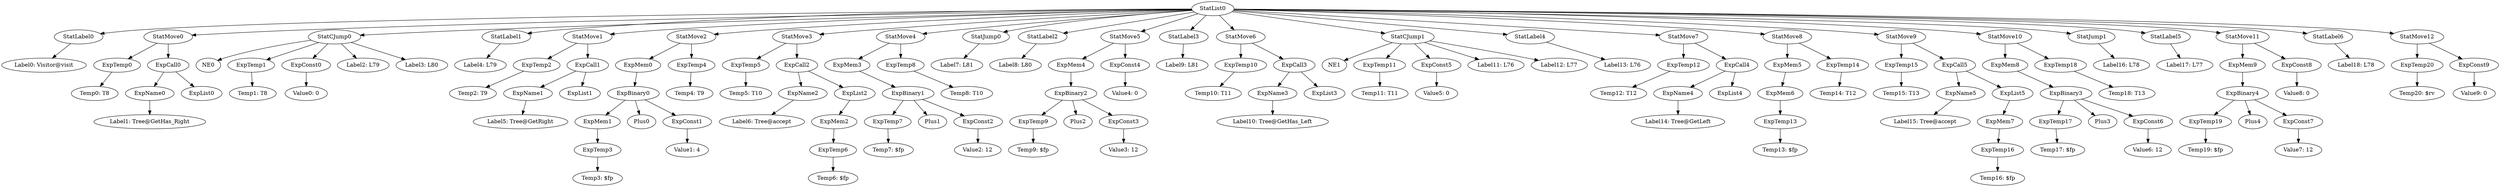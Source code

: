digraph {
	ordering = out;
	ExpConst9 -> "Value9: 0";
	ExpTemp20 -> "Temp20: $rv";
	ExpConst7 -> "Value7: 12";
	StatJump1 -> "Label16: L78";
	ExpMem8 -> ExpBinary3;
	ExpTemp17 -> "Temp17: $fp";
	StatMove11 -> ExpMem9;
	StatMove11 -> ExpConst8;
	ExpList5 -> ExpMem7;
	ExpMem7 -> ExpTemp16;
	ExpTemp16 -> "Temp16: $fp";
	ExpCall5 -> ExpName5;
	ExpCall5 -> ExpList5;
	StatMove9 -> ExpTemp15;
	StatMove9 -> ExpCall5;
	ExpTemp14 -> "Temp14: T12";
	ExpMem6 -> ExpTemp13;
	ExpTemp13 -> "Temp13: $fp";
	StatMove7 -> ExpTemp12;
	StatMove7 -> ExpCall4;
	StatLabel4 -> "Label13: L76";
	ExpTemp11 -> "Temp11: T11";
	StatCJump1 -> NE1;
	StatCJump1 -> ExpTemp11;
	StatCJump1 -> ExpConst5;
	StatCJump1 -> "Label11: L76";
	StatCJump1 -> "Label12: L77";
	StatLabel5 -> "Label17: L77";
	ExpTemp5 -> "Temp5: T10";
	ExpTemp1 -> "Temp1: T8";
	ExpName2 -> "Label6: Tree@accept";
	ExpMem0 -> ExpBinary0;
	StatMove4 -> ExpMem3;
	StatMove4 -> ExpTemp8;
	ExpBinary0 -> ExpMem1;
	ExpBinary0 -> Plus0;
	ExpBinary0 -> ExpConst1;
	ExpName4 -> "Label14: Tree@GetLeft";
	ExpMem4 -> ExpBinary2;
	ExpTemp3 -> "Temp3: $fp";
	ExpTemp19 -> "Temp19: $fp";
	StatMove2 -> ExpMem0;
	StatMove2 -> ExpTemp4;
	ExpTemp2 -> "Temp2: T9";
	ExpTemp10 -> "Temp10: T11";
	StatMove8 -> ExpMem5;
	StatMove8 -> ExpTemp14;
	StatMove0 -> ExpTemp0;
	StatMove0 -> ExpCall0;
	StatList0 -> StatLabel0;
	StatList0 -> StatMove0;
	StatList0 -> StatCJump0;
	StatList0 -> StatLabel1;
	StatList0 -> StatMove1;
	StatList0 -> StatMove2;
	StatList0 -> StatMove3;
	StatList0 -> StatMove4;
	StatList0 -> StatJump0;
	StatList0 -> StatLabel2;
	StatList0 -> StatMove5;
	StatList0 -> StatLabel3;
	StatList0 -> StatMove6;
	StatList0 -> StatCJump1;
	StatList0 -> StatLabel4;
	StatList0 -> StatMove7;
	StatList0 -> StatMove8;
	StatList0 -> StatMove9;
	StatList0 -> StatMove10;
	StatList0 -> StatJump1;
	StatList0 -> StatLabel5;
	StatList0 -> StatMove11;
	StatList0 -> StatLabel6;
	StatList0 -> StatMove12;
	ExpMem9 -> ExpBinary4;
	ExpConst6 -> "Value6: 12";
	ExpMem1 -> ExpTemp3;
	ExpBinary4 -> ExpTemp19;
	ExpBinary4 -> Plus4;
	ExpBinary4 -> ExpConst7;
	ExpConst0 -> "Value0: 0";
	ExpCall4 -> ExpName4;
	ExpCall4 -> ExpList4;
	StatLabel2 -> "Label8: L80";
	ExpName5 -> "Label15: Tree@accept";
	ExpName0 -> "Label1: Tree@GetHas_Right";
	ExpTemp4 -> "Temp4: T9";
	ExpTemp0 -> "Temp0: T8";
	ExpTemp7 -> "Temp7: $fp";
	ExpCall0 -> ExpName0;
	ExpCall0 -> ExpList0;
	StatLabel1 -> "Label4: L79";
	ExpTemp12 -> "Temp12: T12";
	ExpMem2 -> ExpTemp6;
	ExpCall1 -> ExpName1;
	ExpCall1 -> ExpList1;
	StatJump0 -> "Label7: L81";
	StatCJump0 -> NE0;
	StatCJump0 -> ExpTemp1;
	StatCJump0 -> ExpConst0;
	StatCJump0 -> "Label2: L79";
	StatCJump0 -> "Label3: L80";
	StatMove1 -> ExpTemp2;
	StatMove1 -> ExpCall1;
	ExpTemp18 -> "Temp18: T13";
	ExpTemp8 -> "Temp8: T10";
	ExpConst1 -> "Value1: 4";
	ExpConst5 -> "Value5: 0";
	StatMove5 -> ExpMem4;
	StatMove5 -> ExpConst4;
	ExpTemp15 -> "Temp15: T13";
	ExpName1 -> "Label5: Tree@GetRight";
	StatMove3 -> ExpTemp5;
	StatMove3 -> ExpCall2;
	StatMove10 -> ExpMem8;
	StatMove10 -> ExpTemp18;
	ExpCall2 -> ExpName2;
	ExpCall2 -> ExpList2;
	StatMove12 -> ExpTemp20;
	StatMove12 -> ExpConst9;
	ExpBinary3 -> ExpTemp17;
	ExpBinary3 -> Plus3;
	ExpBinary3 -> ExpConst6;
	ExpConst2 -> "Value2: 12";
	ExpList2 -> ExpMem2;
	ExpCall3 -> ExpName3;
	ExpCall3 -> ExpList3;
	ExpBinary1 -> ExpTemp7;
	ExpBinary1 -> Plus1;
	ExpBinary1 -> ExpConst2;
	ExpMem3 -> ExpBinary1;
	ExpTemp9 -> "Temp9: $fp";
	ExpMem5 -> ExpMem6;
	StatLabel0 -> "Label0: Visitor@visit";
	ExpBinary2 -> ExpTemp9;
	ExpBinary2 -> Plus2;
	ExpBinary2 -> ExpConst3;
	StatLabel6 -> "Label18: L78";
	ExpConst3 -> "Value3: 12";
	ExpConst8 -> "Value8: 0";
	StatLabel3 -> "Label9: L81";
	ExpConst4 -> "Value4: 0";
	ExpTemp6 -> "Temp6: $fp";
	StatMove6 -> ExpTemp10;
	StatMove6 -> ExpCall3;
	ExpName3 -> "Label10: Tree@GetHas_Left";
}

